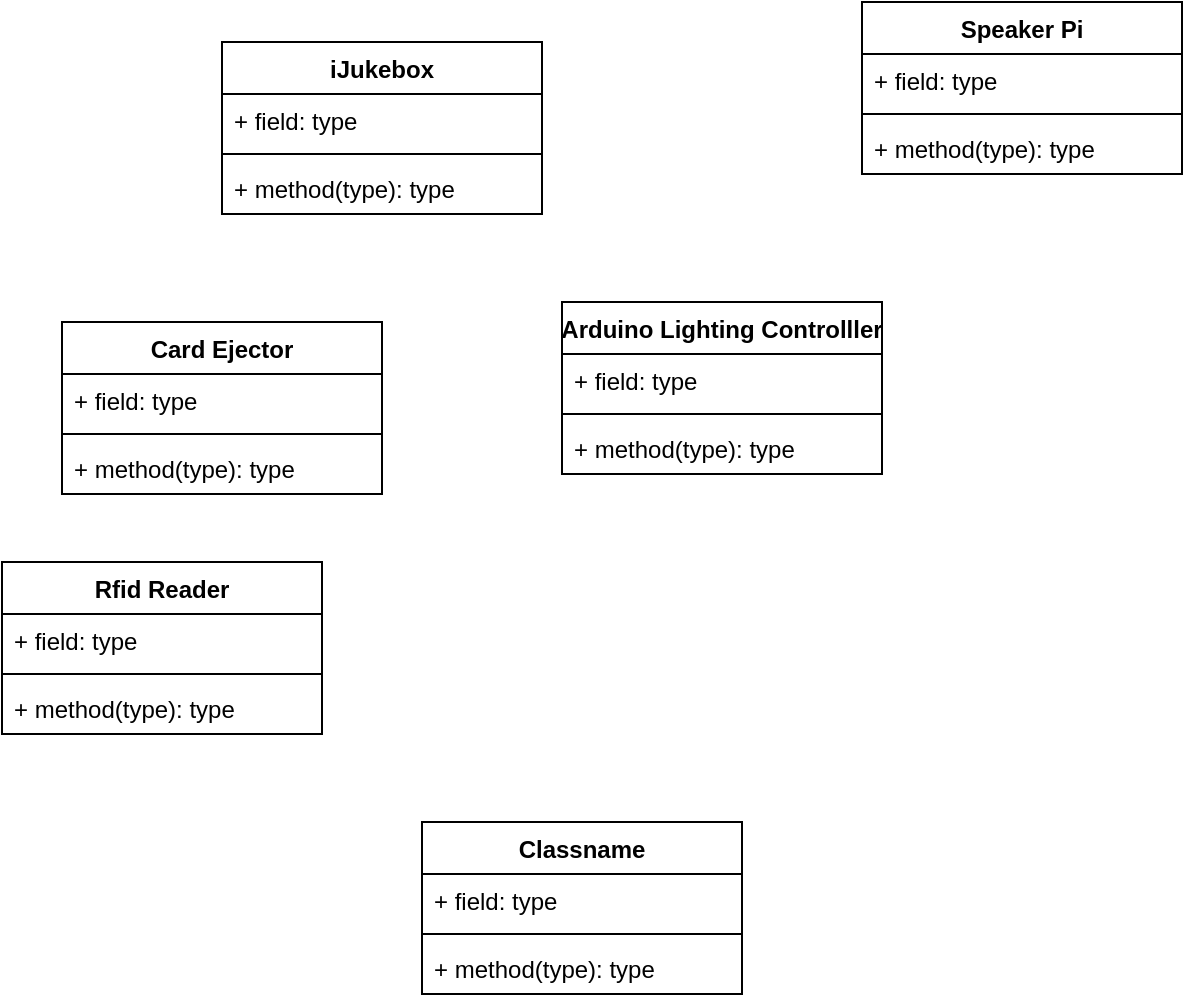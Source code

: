 <mxfile version="16.5.3" type="github">
  <diagram id="C5RBs43oDa-KdzZeNtuy" name="Page-1">
    <mxGraphModel dx="1020" dy="752" grid="1" gridSize="10" guides="1" tooltips="1" connect="1" arrows="1" fold="1" page="1" pageScale="1" pageWidth="827" pageHeight="1169" math="0" shadow="0">
      <root>
        <mxCell id="WIyWlLk6GJQsqaUBKTNV-0" />
        <mxCell id="WIyWlLk6GJQsqaUBKTNV-1" parent="WIyWlLk6GJQsqaUBKTNV-0" />
        <mxCell id="ghwq6gVGDbaOMy1OxIAP-0" value="iJukebox" style="swimlane;fontStyle=1;align=center;verticalAlign=top;childLayout=stackLayout;horizontal=1;startSize=26;horizontalStack=0;resizeParent=1;resizeParentMax=0;resizeLast=0;collapsible=1;marginBottom=0;" vertex="1" parent="WIyWlLk6GJQsqaUBKTNV-1">
          <mxGeometry x="170" y="100" width="160" height="86" as="geometry" />
        </mxCell>
        <mxCell id="ghwq6gVGDbaOMy1OxIAP-1" value="+ field: type" style="text;strokeColor=none;fillColor=none;align=left;verticalAlign=top;spacingLeft=4;spacingRight=4;overflow=hidden;rotatable=0;points=[[0,0.5],[1,0.5]];portConstraint=eastwest;" vertex="1" parent="ghwq6gVGDbaOMy1OxIAP-0">
          <mxGeometry y="26" width="160" height="26" as="geometry" />
        </mxCell>
        <mxCell id="ghwq6gVGDbaOMy1OxIAP-2" value="" style="line;strokeWidth=1;fillColor=none;align=left;verticalAlign=middle;spacingTop=-1;spacingLeft=3;spacingRight=3;rotatable=0;labelPosition=right;points=[];portConstraint=eastwest;" vertex="1" parent="ghwq6gVGDbaOMy1OxIAP-0">
          <mxGeometry y="52" width="160" height="8" as="geometry" />
        </mxCell>
        <mxCell id="ghwq6gVGDbaOMy1OxIAP-3" value="+ method(type): type" style="text;strokeColor=none;fillColor=none;align=left;verticalAlign=top;spacingLeft=4;spacingRight=4;overflow=hidden;rotatable=0;points=[[0,0.5],[1,0.5]];portConstraint=eastwest;" vertex="1" parent="ghwq6gVGDbaOMy1OxIAP-0">
          <mxGeometry y="60" width="160" height="26" as="geometry" />
        </mxCell>
        <mxCell id="ghwq6gVGDbaOMy1OxIAP-8" value="Speaker Pi" style="swimlane;fontStyle=1;align=center;verticalAlign=top;childLayout=stackLayout;horizontal=1;startSize=26;horizontalStack=0;resizeParent=1;resizeParentMax=0;resizeLast=0;collapsible=1;marginBottom=0;" vertex="1" parent="WIyWlLk6GJQsqaUBKTNV-1">
          <mxGeometry x="490" y="80" width="160" height="86" as="geometry" />
        </mxCell>
        <mxCell id="ghwq6gVGDbaOMy1OxIAP-9" value="+ field: type" style="text;strokeColor=none;fillColor=none;align=left;verticalAlign=top;spacingLeft=4;spacingRight=4;overflow=hidden;rotatable=0;points=[[0,0.5],[1,0.5]];portConstraint=eastwest;" vertex="1" parent="ghwq6gVGDbaOMy1OxIAP-8">
          <mxGeometry y="26" width="160" height="26" as="geometry" />
        </mxCell>
        <mxCell id="ghwq6gVGDbaOMy1OxIAP-10" value="" style="line;strokeWidth=1;fillColor=none;align=left;verticalAlign=middle;spacingTop=-1;spacingLeft=3;spacingRight=3;rotatable=0;labelPosition=right;points=[];portConstraint=eastwest;" vertex="1" parent="ghwq6gVGDbaOMy1OxIAP-8">
          <mxGeometry y="52" width="160" height="8" as="geometry" />
        </mxCell>
        <mxCell id="ghwq6gVGDbaOMy1OxIAP-11" value="+ method(type): type" style="text;strokeColor=none;fillColor=none;align=left;verticalAlign=top;spacingLeft=4;spacingRight=4;overflow=hidden;rotatable=0;points=[[0,0.5],[1,0.5]];portConstraint=eastwest;" vertex="1" parent="ghwq6gVGDbaOMy1OxIAP-8">
          <mxGeometry y="60" width="160" height="26" as="geometry" />
        </mxCell>
        <mxCell id="ghwq6gVGDbaOMy1OxIAP-12" value="Arduino Lighting Controlller" style="swimlane;fontStyle=1;align=center;verticalAlign=top;childLayout=stackLayout;horizontal=1;startSize=26;horizontalStack=0;resizeParent=1;resizeParentMax=0;resizeLast=0;collapsible=1;marginBottom=0;" vertex="1" parent="WIyWlLk6GJQsqaUBKTNV-1">
          <mxGeometry x="340" y="230" width="160" height="86" as="geometry" />
        </mxCell>
        <mxCell id="ghwq6gVGDbaOMy1OxIAP-13" value="+ field: type" style="text;strokeColor=none;fillColor=none;align=left;verticalAlign=top;spacingLeft=4;spacingRight=4;overflow=hidden;rotatable=0;points=[[0,0.5],[1,0.5]];portConstraint=eastwest;" vertex="1" parent="ghwq6gVGDbaOMy1OxIAP-12">
          <mxGeometry y="26" width="160" height="26" as="geometry" />
        </mxCell>
        <mxCell id="ghwq6gVGDbaOMy1OxIAP-14" value="" style="line;strokeWidth=1;fillColor=none;align=left;verticalAlign=middle;spacingTop=-1;spacingLeft=3;spacingRight=3;rotatable=0;labelPosition=right;points=[];portConstraint=eastwest;" vertex="1" parent="ghwq6gVGDbaOMy1OxIAP-12">
          <mxGeometry y="52" width="160" height="8" as="geometry" />
        </mxCell>
        <mxCell id="ghwq6gVGDbaOMy1OxIAP-15" value="+ method(type): type" style="text;strokeColor=none;fillColor=none;align=left;verticalAlign=top;spacingLeft=4;spacingRight=4;overflow=hidden;rotatable=0;points=[[0,0.5],[1,0.5]];portConstraint=eastwest;" vertex="1" parent="ghwq6gVGDbaOMy1OxIAP-12">
          <mxGeometry y="60" width="160" height="26" as="geometry" />
        </mxCell>
        <mxCell id="ghwq6gVGDbaOMy1OxIAP-16" value="Card Ejector" style="swimlane;fontStyle=1;align=center;verticalAlign=top;childLayout=stackLayout;horizontal=1;startSize=26;horizontalStack=0;resizeParent=1;resizeParentMax=0;resizeLast=0;collapsible=1;marginBottom=0;" vertex="1" parent="WIyWlLk6GJQsqaUBKTNV-1">
          <mxGeometry x="90" y="240" width="160" height="86" as="geometry" />
        </mxCell>
        <mxCell id="ghwq6gVGDbaOMy1OxIAP-17" value="+ field: type" style="text;strokeColor=none;fillColor=none;align=left;verticalAlign=top;spacingLeft=4;spacingRight=4;overflow=hidden;rotatable=0;points=[[0,0.5],[1,0.5]];portConstraint=eastwest;" vertex="1" parent="ghwq6gVGDbaOMy1OxIAP-16">
          <mxGeometry y="26" width="160" height="26" as="geometry" />
        </mxCell>
        <mxCell id="ghwq6gVGDbaOMy1OxIAP-18" value="" style="line;strokeWidth=1;fillColor=none;align=left;verticalAlign=middle;spacingTop=-1;spacingLeft=3;spacingRight=3;rotatable=0;labelPosition=right;points=[];portConstraint=eastwest;" vertex="1" parent="ghwq6gVGDbaOMy1OxIAP-16">
          <mxGeometry y="52" width="160" height="8" as="geometry" />
        </mxCell>
        <mxCell id="ghwq6gVGDbaOMy1OxIAP-19" value="+ method(type): type" style="text;strokeColor=none;fillColor=none;align=left;verticalAlign=top;spacingLeft=4;spacingRight=4;overflow=hidden;rotatable=0;points=[[0,0.5],[1,0.5]];portConstraint=eastwest;" vertex="1" parent="ghwq6gVGDbaOMy1OxIAP-16">
          <mxGeometry y="60" width="160" height="26" as="geometry" />
        </mxCell>
        <mxCell id="ghwq6gVGDbaOMy1OxIAP-20" value="Rfid Reader" style="swimlane;fontStyle=1;align=center;verticalAlign=top;childLayout=stackLayout;horizontal=1;startSize=26;horizontalStack=0;resizeParent=1;resizeParentMax=0;resizeLast=0;collapsible=1;marginBottom=0;" vertex="1" parent="WIyWlLk6GJQsqaUBKTNV-1">
          <mxGeometry x="60" y="360" width="160" height="86" as="geometry" />
        </mxCell>
        <mxCell id="ghwq6gVGDbaOMy1OxIAP-21" value="+ field: type" style="text;strokeColor=none;fillColor=none;align=left;verticalAlign=top;spacingLeft=4;spacingRight=4;overflow=hidden;rotatable=0;points=[[0,0.5],[1,0.5]];portConstraint=eastwest;" vertex="1" parent="ghwq6gVGDbaOMy1OxIAP-20">
          <mxGeometry y="26" width="160" height="26" as="geometry" />
        </mxCell>
        <mxCell id="ghwq6gVGDbaOMy1OxIAP-22" value="" style="line;strokeWidth=1;fillColor=none;align=left;verticalAlign=middle;spacingTop=-1;spacingLeft=3;spacingRight=3;rotatable=0;labelPosition=right;points=[];portConstraint=eastwest;" vertex="1" parent="ghwq6gVGDbaOMy1OxIAP-20">
          <mxGeometry y="52" width="160" height="8" as="geometry" />
        </mxCell>
        <mxCell id="ghwq6gVGDbaOMy1OxIAP-23" value="+ method(type): type" style="text;strokeColor=none;fillColor=none;align=left;verticalAlign=top;spacingLeft=4;spacingRight=4;overflow=hidden;rotatable=0;points=[[0,0.5],[1,0.5]];portConstraint=eastwest;" vertex="1" parent="ghwq6gVGDbaOMy1OxIAP-20">
          <mxGeometry y="60" width="160" height="26" as="geometry" />
        </mxCell>
        <mxCell id="ghwq6gVGDbaOMy1OxIAP-24" value="Classname" style="swimlane;fontStyle=1;align=center;verticalAlign=top;childLayout=stackLayout;horizontal=1;startSize=26;horizontalStack=0;resizeParent=1;resizeParentMax=0;resizeLast=0;collapsible=1;marginBottom=0;" vertex="1" parent="WIyWlLk6GJQsqaUBKTNV-1">
          <mxGeometry x="270" y="490" width="160" height="86" as="geometry" />
        </mxCell>
        <mxCell id="ghwq6gVGDbaOMy1OxIAP-25" value="+ field: type" style="text;strokeColor=none;fillColor=none;align=left;verticalAlign=top;spacingLeft=4;spacingRight=4;overflow=hidden;rotatable=0;points=[[0,0.5],[1,0.5]];portConstraint=eastwest;" vertex="1" parent="ghwq6gVGDbaOMy1OxIAP-24">
          <mxGeometry y="26" width="160" height="26" as="geometry" />
        </mxCell>
        <mxCell id="ghwq6gVGDbaOMy1OxIAP-26" value="" style="line;strokeWidth=1;fillColor=none;align=left;verticalAlign=middle;spacingTop=-1;spacingLeft=3;spacingRight=3;rotatable=0;labelPosition=right;points=[];portConstraint=eastwest;" vertex="1" parent="ghwq6gVGDbaOMy1OxIAP-24">
          <mxGeometry y="52" width="160" height="8" as="geometry" />
        </mxCell>
        <mxCell id="ghwq6gVGDbaOMy1OxIAP-27" value="+ method(type): type" style="text;strokeColor=none;fillColor=none;align=left;verticalAlign=top;spacingLeft=4;spacingRight=4;overflow=hidden;rotatable=0;points=[[0,0.5],[1,0.5]];portConstraint=eastwest;" vertex="1" parent="ghwq6gVGDbaOMy1OxIAP-24">
          <mxGeometry y="60" width="160" height="26" as="geometry" />
        </mxCell>
      </root>
    </mxGraphModel>
  </diagram>
</mxfile>

